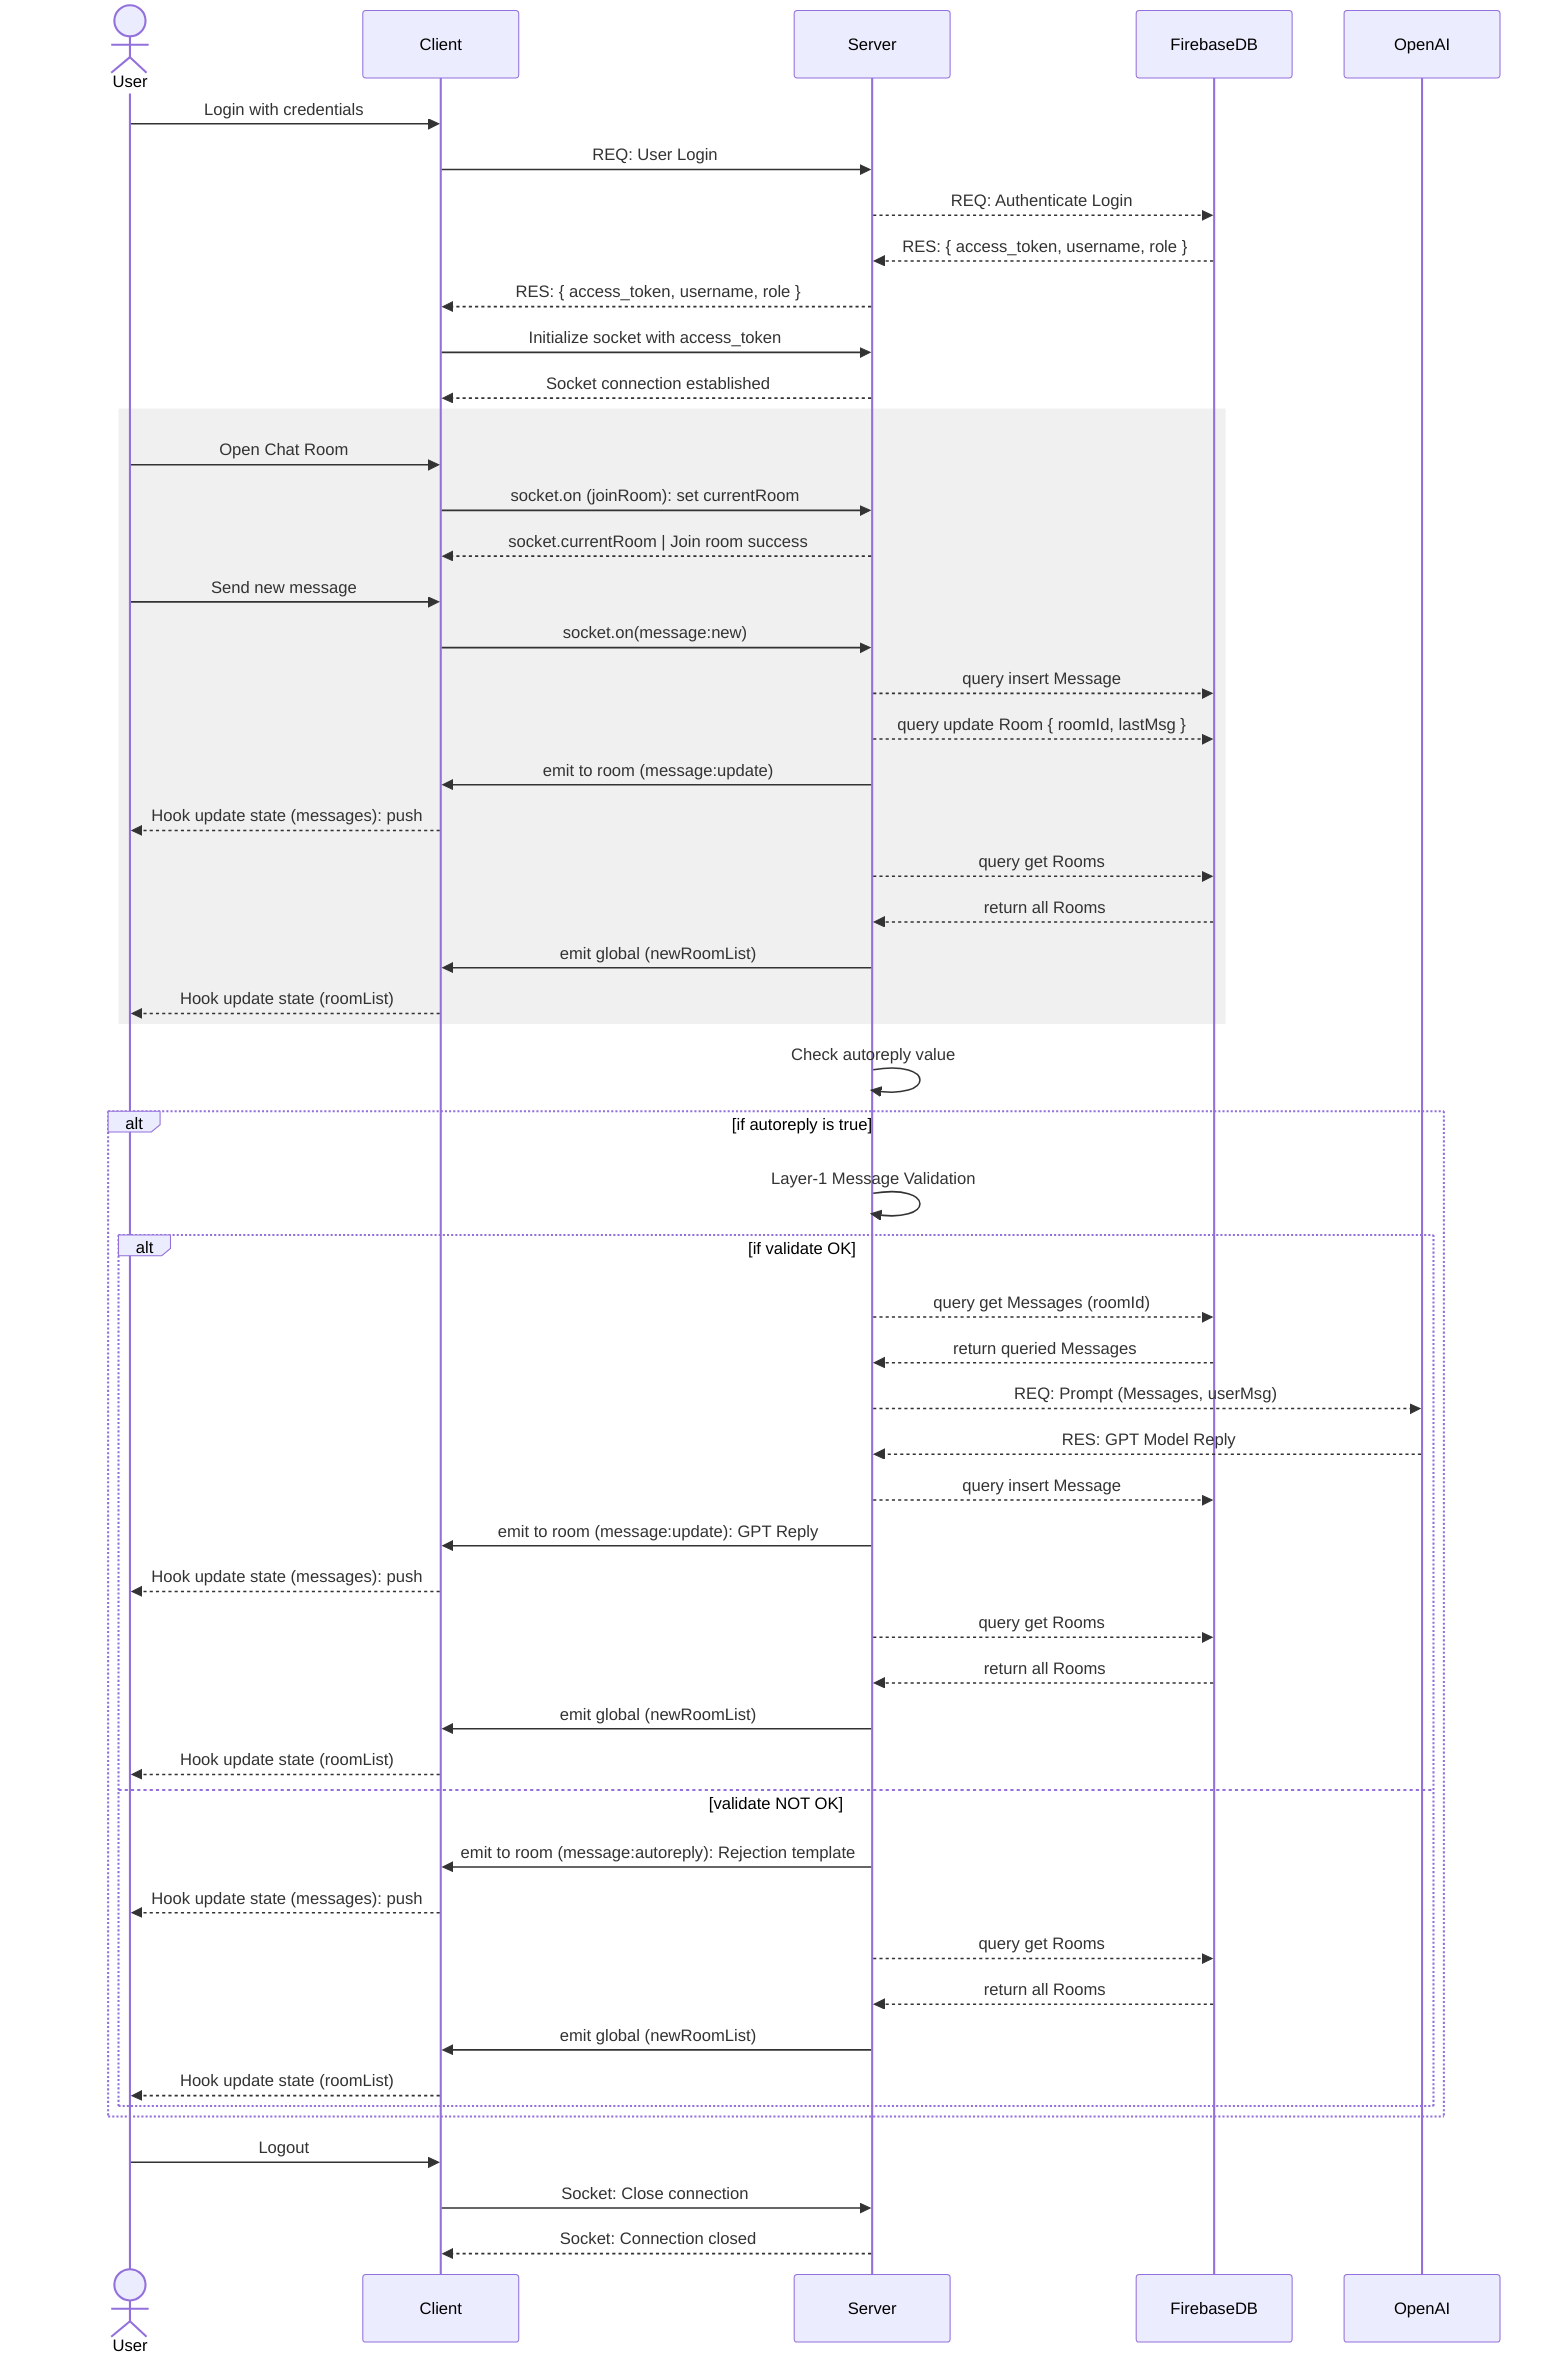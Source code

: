 sequenceDiagram
    actor User
    participant Client
    participant Server
    participant FirebaseDB
    participant OpenAI

    User->>Client: Login with credentials
    Client->>Server: REQ: User Login
    Server-->>FirebaseDB: REQ: Authenticate Login
    FirebaseDB-->>Server: RES: { access_token, username, role }
    Server-->>Client: RES: { access_token, username, role }
    Client->>Server: Initialize socket with access_token
    Server-->>Client: Socket connection established
    
    rect rgb(240, 240, 240)
    User->>Client: Open Chat Room
    Client->>Server: socket.on (joinRoom): set currentRoom
    Server-->>Client: socket.currentRoom | Join room success
    
    User->>Client: Send new message
    Client->>Server: socket.on(message:new)
    Server-->>FirebaseDB: query insert Message
    Server-->>FirebaseDB: query update Room { roomId, lastMsg }
    Server->>Client: emit to room (message:update)
    Client-->>User: Hook update state (messages): push
    Server-->>FirebaseDB: query get Rooms
    FirebaseDB-->>Server: return all Rooms
    Server->>Client: emit global (newRoomList)
    Client-->>User: Hook update state (roomList)
    end

    Server->>Server: Check autoreply value

    alt if autoreply is true

        Server->>Server: Layer-1 Message Validation
        
        alt if validate OK

        Server-->>FirebaseDB: query get Messages (roomId)
        FirebaseDB-->>Server: return queried Messages
        Server-->>OpenAI: REQ: Prompt (Messages, userMsg)
        OpenAI-->>Server: RES: GPT Model Reply
        Server-->>FirebaseDB: query insert Message
        Server->>Client: emit to room (message:update): GPT Reply
        Client-->>User: Hook update state (messages): push
        Server-->>FirebaseDB: query get Rooms
        FirebaseDB-->>Server: return all Rooms
        Server->>Client: emit global (newRoomList)
        Client-->>User: Hook update state (roomList)
        
        else validate NOT OK

        Server->>Client: emit to room (message:autoreply): Rejection template
        Client-->>User: Hook update state (messages): push
        Server-->>FirebaseDB: query get Rooms
        FirebaseDB-->>Server: return all Rooms
        Server->>Client: emit global (newRoomList)
        Client-->>User: Hook update state (roomList)
        
        end

    end
    
    User->>Client: Logout
    Client->>Server: Socket: Close connection
    Server-->>Client: Socket: Connection closed